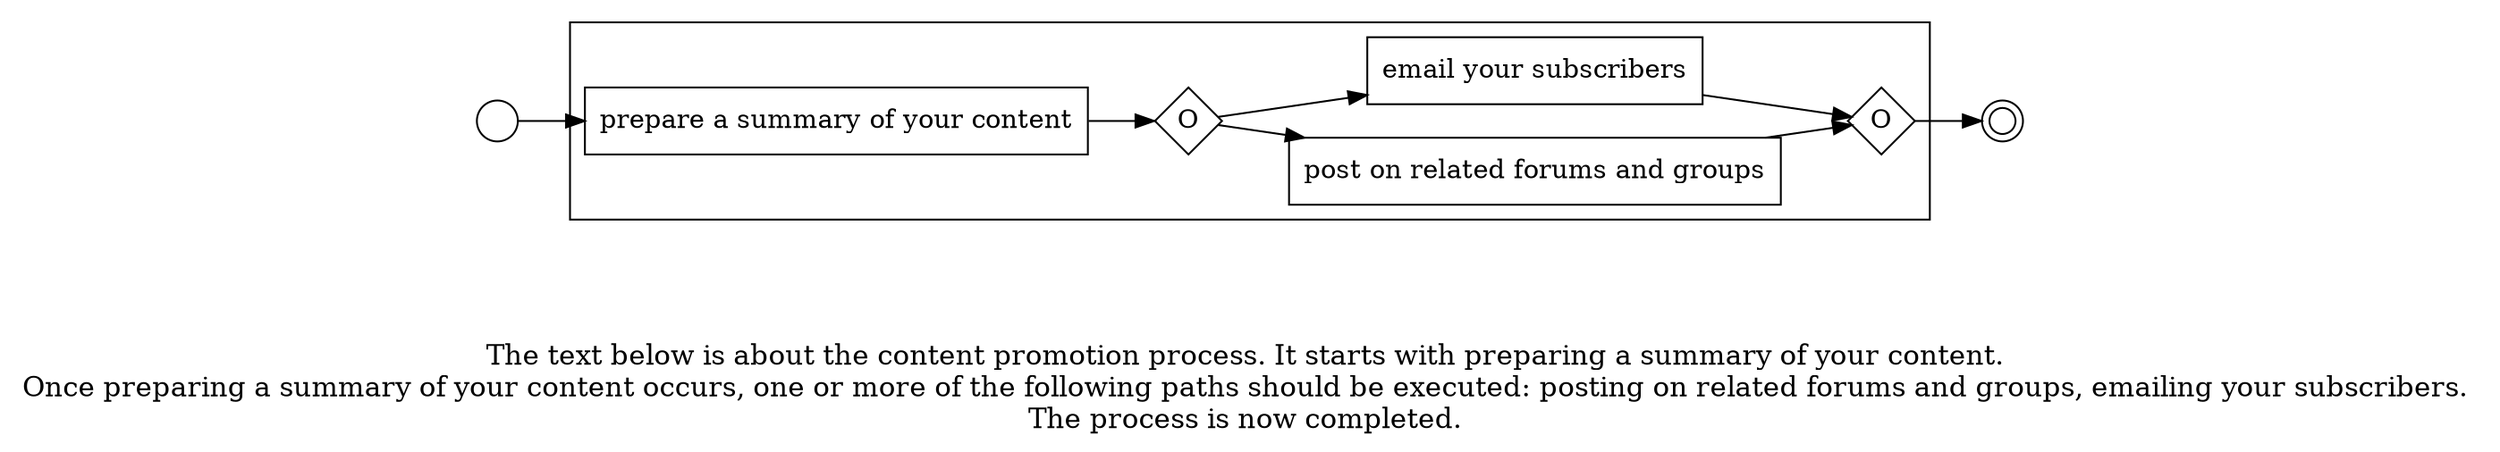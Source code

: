 digraph content_promotion_process_57 {
	graph [rankdir=LR]
	START_NODE [label="" shape=circle width=0.3]
	subgraph CLUSTER_0 {
		"prepare a summary of your content" [shape=box]
		"OR_SPLIT--2. Content promotion_0NPY" [label=O fixedsize=true shape=diamond width=0.5]
		"prepare a summary of your content" -> "OR_SPLIT--2. Content promotion_0NPY"
		"post on related forums and groups" [shape=box]
		"OR_SPLIT--2. Content promotion_0NPY" -> "post on related forums and groups"
		"email your subscribers" [shape=box]
		"OR_SPLIT--2. Content promotion_0NPY" -> "email your subscribers"
		"OR_JOIN--2. Content promotion_0NPY" [label=O fixedsize=true shape=diamond width=0.5]
		"post on related forums and groups" -> "OR_JOIN--2. Content promotion_0NPY"
		"email your subscribers" -> "OR_JOIN--2. Content promotion_0NPY"
	}
	START_NODE -> "prepare a summary of your content"
	END_NODE [label="" shape=doublecircle width=0.2]
	"OR_JOIN--2. Content promotion_0NPY" -> END_NODE
	fontsize=15 label="\n\n
The text below is about the content promotion process. It starts with preparing a summary of your content. 
Once preparing a summary of your content occurs, one or more of the following paths should be executed: posting on related forums and groups, emailing your subscribers. 
The process is now completed. 
"
}
